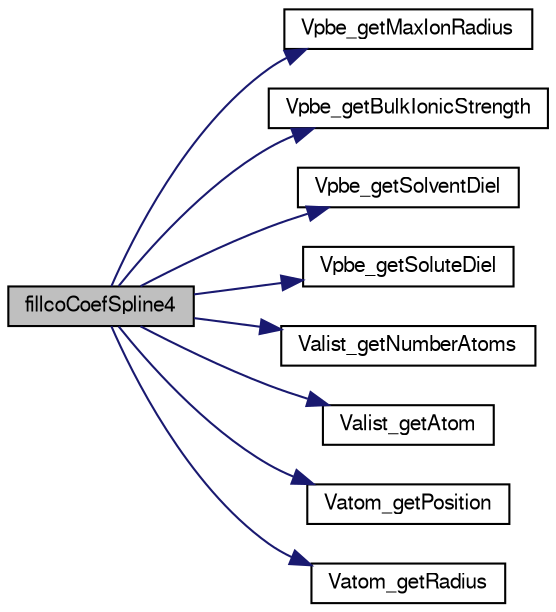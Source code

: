 digraph "fillcoCoefSpline4"
{
  edge [fontname="FreeSans",fontsize="10",labelfontname="FreeSans",labelfontsize="10"];
  node [fontname="FreeSans",fontsize="10",shape=record];
  rankdir="LR";
  Node1 [label="fillcoCoefSpline4",height=0.2,width=0.4,color="black", fillcolor="grey75", style="filled" fontcolor="black"];
  Node1 -> Node2 [color="midnightblue",fontsize="10",style="solid",fontname="FreeSans"];
  Node2 [label="Vpbe_getMaxIonRadius",height=0.2,width=0.4,color="black", fillcolor="white", style="filled",URL="$group___vpbe.html#gabf77d3500a5e3b3c8673eab703bb53e0",tooltip="Get maximum radius of ion species."];
  Node1 -> Node3 [color="midnightblue",fontsize="10",style="solid",fontname="FreeSans"];
  Node3 [label="Vpbe_getBulkIonicStrength",height=0.2,width=0.4,color="black", fillcolor="white", style="filled",URL="$group___vpbe.html#gabca9ea80c0a56d3848c54b37d0418f20",tooltip="Get bulk ionic strength."];
  Node1 -> Node4 [color="midnightblue",fontsize="10",style="solid",fontname="FreeSans"];
  Node4 [label="Vpbe_getSolventDiel",height=0.2,width=0.4,color="black", fillcolor="white", style="filled",URL="$group___vpbe.html#gaa27f724cd82148fd89335c405c3d80b5",tooltip="Get solvent dielectric constant."];
  Node1 -> Node5 [color="midnightblue",fontsize="10",style="solid",fontname="FreeSans"];
  Node5 [label="Vpbe_getSoluteDiel",height=0.2,width=0.4,color="black", fillcolor="white", style="filled",URL="$group___vpbe.html#ga54d318d98803a19fa5ea8b13fb73c7b0",tooltip="Get solute dielectric constant."];
  Node1 -> Node6 [color="midnightblue",fontsize="10",style="solid",fontname="FreeSans"];
  Node6 [label="Valist_getNumberAtoms",height=0.2,width=0.4,color="black", fillcolor="white", style="filled",URL="$group___valist.html#gaff55ce9b8624255736b0ccf62030f230",tooltip="Get number of atoms in the list."];
  Node1 -> Node7 [color="midnightblue",fontsize="10",style="solid",fontname="FreeSans"];
  Node7 [label="Valist_getAtom",height=0.2,width=0.4,color="black", fillcolor="white", style="filled",URL="$group___valist.html#gaf9175f6b6d2c33ad79bd525fc9e0e043",tooltip="Get pointer to particular atom in list."];
  Node1 -> Node8 [color="midnightblue",fontsize="10",style="solid",fontname="FreeSans"];
  Node8 [label="Vatom_getPosition",height=0.2,width=0.4,color="black", fillcolor="white", style="filled",URL="$group___vatom.html#ga282b06da5d33678cab1173a6fe5bc89c",tooltip="Get atomic position."];
  Node1 -> Node9 [color="midnightblue",fontsize="10",style="solid",fontname="FreeSans"];
  Node9 [label="Vatom_getRadius",height=0.2,width=0.4,color="black", fillcolor="white", style="filled",URL="$group___vatom.html#ga9739f811224b6e7219cf6e21e0b4d9b4",tooltip="Get atomic position."];
}
